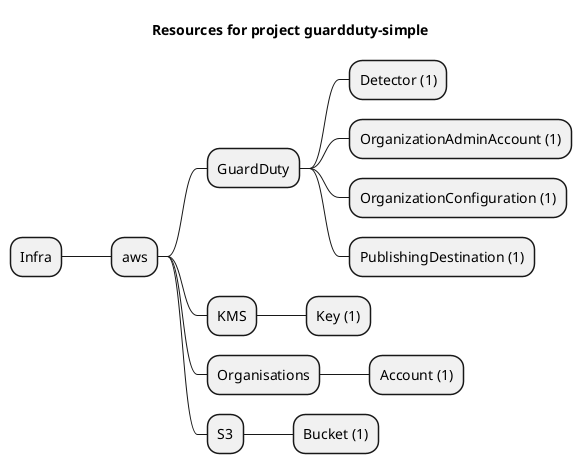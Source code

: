 @startmindmap
title Resources for project guardduty-simple
skinparam monochrome true
+ Infra
++ aws
+++ GuardDuty
++++ Detector (1)
++++ OrganizationAdminAccount (1)
++++ OrganizationConfiguration (1)
++++ PublishingDestination (1)
+++ KMS
++++ Key (1)
+++ Organisations
++++ Account (1)
+++ S3
++++ Bucket (1)
@endmindmap
